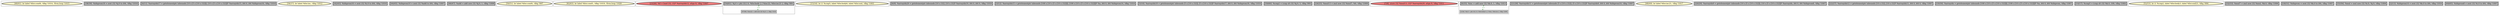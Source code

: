 
digraph G {





subgraph cluster27 {


node678 [penwidth=3.0,fontsize=20,fillcolor=lemonchiffon,label="[40/41]  br label %for.cond4, !dbg !1014, !llvm.loop !1015",shape=ellipse,style=filled ]



}

subgraph cluster28 {


node679 [penwidth=3.0,fontsize=20,fillcolor=grey,label="[38/39]  %idxprom18 = sext i32 %j.0 to i64, !dbg !1010",shape=rectangle,style=filled ]



}

subgraph cluster26 {


node677 [penwidth=3.0,fontsize=20,fillcolor=grey,label="[4/11]  %arrayidx17 = getelementptr inbounds [10 x [5 x [10 x i32]]], [10 x [5 x [10 x i32]]]* %arrayidx15, i64 0, i64 %idxprom16, !dbg !1010",shape=rectangle,style=filled ]



}

subgraph cluster29 {


node680 [penwidth=3.0,fontsize=20,fillcolor=lemonchiffon,label="[36/37]  br label %for.inc, !dbg !1012",shape=ellipse,style=filled ]



}

subgraph cluster25 {


node676 [penwidth=3.0,fontsize=20,fillcolor=grey,label="[42/43]  %idxprom16 = sext i32 %i.0 to i64, !dbg !1010",shape=rectangle,style=filled ]



}

subgraph cluster24 {


node675 [penwidth=3.0,fontsize=20,fillcolor=grey,label="[44/45]  %idxprom10 = sext i32 %add to i64, !dbg !1007",shape=rectangle,style=filled ]



}

subgraph cluster22 {


node673 [penwidth=3.0,fontsize=20,fillcolor=grey,label="[46/47]  %add = add nsw i32 %j.0, 1, !dbg !1008",shape=rectangle,style=filled ]



}

subgraph cluster20 {


node671 [penwidth=3.0,fontsize=20,fillcolor=lemonchiffon,label="[50/51]  br label %for.cond4, !dbg !997",shape=ellipse,style=filled ]



}

subgraph cluster18 {


node669 [penwidth=3.0,fontsize=20,fillcolor=lemonchiffon,label="[62/63]  br label %for.cond1, !dbg !1019, !llvm.loop !1020",shape=ellipse,style=filled ]



}

subgraph cluster16 {


node666 [penwidth=3.0,fontsize=20,fillcolor=lightcoral,label="[23/26]  %0 = load i32, i32* %arrayidx12, align 8, !dbg !1007",shape=ellipse,style=filled ]



}

subgraph cluster17 {


node668 [penwidth=3.0,fontsize=20,fillcolor=grey,label="[54/61]  %j.0 = phi i32 [ 0, %for.body ], [ %inc22, %for.inc21 ], !dbg !991",shape=rectangle,style=filled ]
node667 [fillcolor=grey,label="[57/58]  %inc22 = add nsw i32 %j.0, 1, !dbg !1018",shape=rectangle,style=filled ]

node667->node668 [style=dotted,color=forestgreen,label="T",fontcolor=forestgreen ]
node668->node667 [style=dotted,color=forestgreen,label="T",fontcolor=forestgreen ]


}

subgraph cluster4 {


node654 [penwidth=3.0,fontsize=20,fillcolor=lemonchiffon,label="[15/16]  br i1 %cmp5, label %for.body6, label %for.end, !dbg !1003",shape=ellipse,style=filled ]



}

subgraph cluster3 {


node653 [penwidth=3.0,fontsize=20,fillcolor=grey,label="[6/9]  %arrayidx20 = getelementptr inbounds [10 x i32], [10 x i32]* %arrayidx19, i64 0, i64 0, !dbg !1010",shape=rectangle,style=filled ]



}

subgraph cluster2 {


node652 [penwidth=3.0,fontsize=20,fillcolor=grey,label="[3/12]  %arrayidx15 = getelementptr inbounds [100 x [10 x [5 x [10 x i32]]]], [100 x [10 x [5 x [10 x i32]]]]* %a, i64 0, i64 %idxprom14, !dbg !1010",shape=rectangle,style=filled ]



}

subgraph cluster1 {


node651 [penwidth=3.0,fontsize=20,fillcolor=grey,label="[5/10]  %arrayidx19 = getelementptr inbounds [5 x [10 x i32]], [5 x [10 x i32]]* %arrayidx17, i64 0, i64 %idxprom18, !dbg !1010",shape=rectangle,style=filled ]



}

subgraph cluster12 {


node662 [penwidth=3.0,fontsize=20,fillcolor=grey,label="[59/60]  %cmp2 = icmp slt i32 %j.0, 5, !dbg !993",shape=rectangle,style=filled ]



}

subgraph cluster5 {


node655 [penwidth=3.0,fontsize=20,fillcolor=grey,label="[24/25]  %mul13 = mul nsw i32 %mul7, %0, !dbg !1009",shape=rectangle,style=filled ]



}

subgraph cluster0 {


node650 [penwidth=3.0,fontsize=20,fillcolor=lightcoral,label="[7/8]  store i32 %mul13, i32* %arrayidx20, align 8, !dbg !1011",shape=ellipse,style=filled ]



}

subgraph cluster30 {


node682 [penwidth=3.0,fontsize=20,fillcolor=grey,label="[0/35]  %inc = add nsw i32 %k.0, 1, !dbg !1013",shape=rectangle,style=filled ]
node681 [fillcolor=grey,label="[1/34]  %k.0 = phi i32 [ 0, %for.body3 ], [ %inc, %for.inc ], !dbg !1000",shape=rectangle,style=filled ]

node681->node682 [style=dotted,color=forestgreen,label="T",fontcolor=forestgreen ]
node682->node681 [style=dotted,color=forestgreen,label="T",fontcolor=forestgreen ]


}

subgraph cluster6 {


node656 [penwidth=3.0,fontsize=20,fillcolor=grey,label="[21/28]  %arrayidx11 = getelementptr inbounds [5 x [10 x i32]], [5 x [10 x i32]]* %arrayidx9, i64 0, i64 %idxprom10, !dbg !1007",shape=rectangle,style=filled ]



}

subgraph cluster14 {


node664 [penwidth=3.0,fontsize=20,fillcolor=lemonchiffon,label="[48/49]  br label %for.inc21, !dbg !1017",shape=ellipse,style=filled ]



}

subgraph cluster7 {


node657 [penwidth=3.0,fontsize=20,fillcolor=grey,label="[20/29]  %arrayidx9 = getelementptr inbounds [10 x [5 x [10 x i32]]], [10 x [5 x [10 x i32]]]* %arrayidx, i64 0, i64 %idxprom8, !dbg !1007",shape=rectangle,style=filled ]



}

subgraph cluster23 {


node674 [penwidth=3.0,fontsize=20,fillcolor=grey,label="[22/27]  %arrayidx12 = getelementptr inbounds [10 x i32], [10 x i32]* %arrayidx11, i64 0, i64 0, !dbg !1007",shape=rectangle,style=filled ]



}

subgraph cluster8 {


node658 [penwidth=3.0,fontsize=20,fillcolor=grey,label="[19/30]  %arrayidx = getelementptr inbounds [100 x [10 x [5 x [10 x i32]]]], [100 x [10 x [5 x [10 x i32]]]]* %a, i64 0, i64 %idxprom, !dbg !1007",shape=rectangle,style=filled ]



}

subgraph cluster21 {


node672 [penwidth=3.0,fontsize=20,fillcolor=grey,label="[14/17]  %cmp5 = icmp slt i32 %k.0, 100, !dbg !1002",shape=rectangle,style=filled ]



}

subgraph cluster9 {


node659 [penwidth=3.0,fontsize=20,fillcolor=lemonchiffon,label="[52/53]  br i1 %cmp2, label %for.body3, label %for.end23, !dbg !994",shape=ellipse,style=filled ]



}

subgraph cluster19 {


node670 [penwidth=3.0,fontsize=20,fillcolor=grey,label="[32/33]  %mul7 = mul nsw i32 %mul, %k.0, !dbg !1006",shape=rectangle,style=filled ]



}

subgraph cluster10 {


node660 [penwidth=3.0,fontsize=20,fillcolor=grey,label="[18/31]  %idxprom = sext i32 %k.0 to i64, !dbg !1007",shape=rectangle,style=filled ]



}

subgraph cluster11 {


node661 [penwidth=3.0,fontsize=20,fillcolor=grey,label="[55/56]  %mul = mul nsw i32 %i.0, %j.0, !dbg !1004",shape=rectangle,style=filled ]



}

subgraph cluster13 {


node663 [penwidth=3.0,fontsize=20,fillcolor=grey,label="[2/13]  %idxprom14 = sext i32 %k.0 to i64, !dbg !1010",shape=rectangle,style=filled ]



}

subgraph cluster15 {


node665 [penwidth=3.0,fontsize=20,fillcolor=grey,label="[64/65]  %idxprom8 = sext i32 %i.0 to i64, !dbg !1007",shape=rectangle,style=filled ]



}

}
